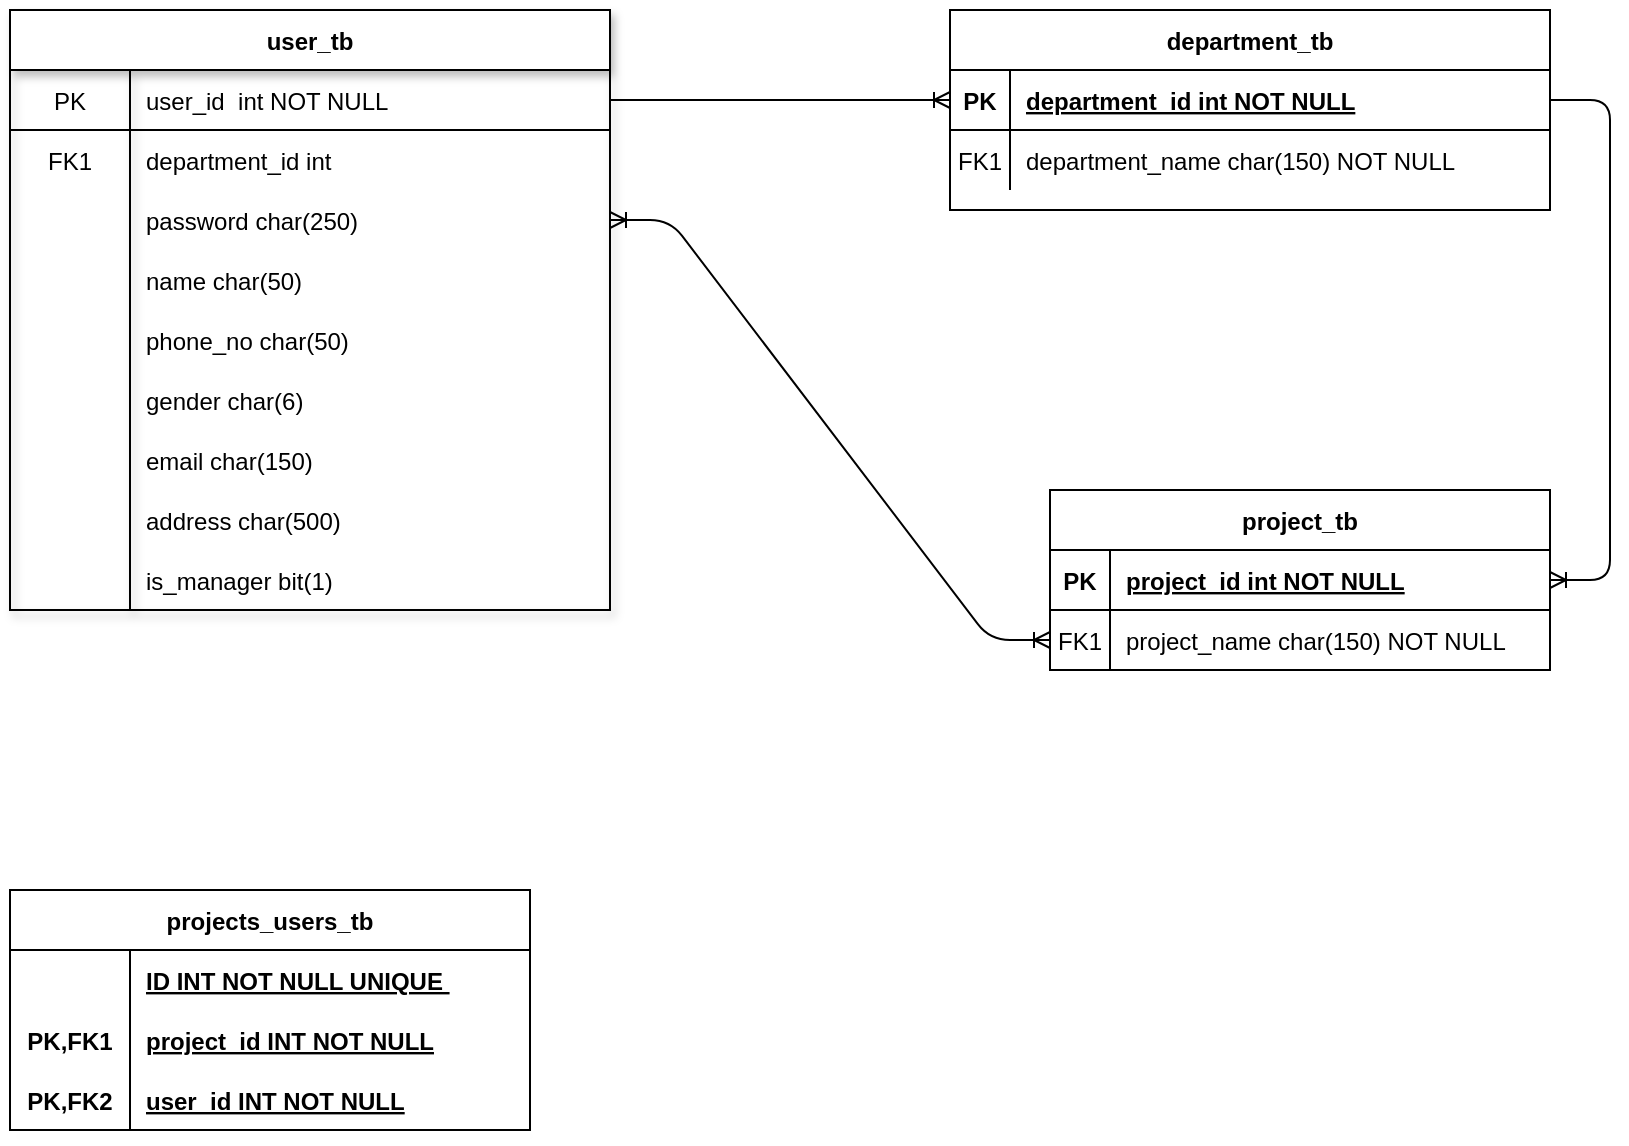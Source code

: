 <mxfile version="15.0.3" type="device"><diagram id="R2lEEEUBdFMjLlhIrx00" name="Page-1"><mxGraphModel dx="1038" dy="489" grid="1" gridSize="10" guides="1" tooltips="1" connect="1" arrows="1" fold="1" page="1" pageScale="1" pageWidth="850" pageHeight="1100" math="0" shadow="0" extFonts="Permanent Marker^https://fonts.googleapis.com/css?family=Permanent+Marker"><root><mxCell id="0"/><mxCell id="1" parent="0"/><mxCell id="C-vyLk0tnHw3VtMMgP7b-2" value="department_tb" style="shape=table;startSize=30;container=1;collapsible=1;childLayout=tableLayout;fixedRows=1;rowLines=0;fontStyle=1;align=center;resizeLast=1;" parent="1" vertex="1"><mxGeometry x="500" y="90" width="300" height="100" as="geometry"/></mxCell><mxCell id="C-vyLk0tnHw3VtMMgP7b-3" value="" style="shape=partialRectangle;collapsible=0;dropTarget=0;pointerEvents=0;fillColor=none;points=[[0,0.5],[1,0.5]];portConstraint=eastwest;top=0;left=0;right=0;bottom=1;" parent="C-vyLk0tnHw3VtMMgP7b-2" vertex="1"><mxGeometry y="30" width="300" height="30" as="geometry"/></mxCell><mxCell id="C-vyLk0tnHw3VtMMgP7b-4" value="PK" style="shape=partialRectangle;overflow=hidden;connectable=0;fillColor=none;top=0;left=0;bottom=0;right=0;fontStyle=1;" parent="C-vyLk0tnHw3VtMMgP7b-3" vertex="1"><mxGeometry width="30" height="30" as="geometry"/></mxCell><mxCell id="C-vyLk0tnHw3VtMMgP7b-5" value="department_id int NOT NULL " style="shape=partialRectangle;overflow=hidden;connectable=0;fillColor=none;top=0;left=0;bottom=0;right=0;align=left;spacingLeft=6;fontStyle=5;" parent="C-vyLk0tnHw3VtMMgP7b-3" vertex="1"><mxGeometry x="30" width="270" height="30" as="geometry"/></mxCell><mxCell id="C-vyLk0tnHw3VtMMgP7b-6" value="" style="shape=partialRectangle;collapsible=0;dropTarget=0;pointerEvents=0;fillColor=none;points=[[0,0.5],[1,0.5]];portConstraint=eastwest;top=0;left=0;right=0;bottom=0;" parent="C-vyLk0tnHw3VtMMgP7b-2" vertex="1"><mxGeometry y="60" width="300" height="30" as="geometry"/></mxCell><mxCell id="C-vyLk0tnHw3VtMMgP7b-7" value="FK1" style="shape=partialRectangle;overflow=hidden;connectable=0;fillColor=none;top=0;left=0;bottom=0;right=0;" parent="C-vyLk0tnHw3VtMMgP7b-6" vertex="1"><mxGeometry width="30" height="30" as="geometry"/></mxCell><mxCell id="C-vyLk0tnHw3VtMMgP7b-8" value="department_name char(150) NOT NULL" style="shape=partialRectangle;overflow=hidden;connectable=0;fillColor=none;top=0;left=0;bottom=0;right=0;align=left;spacingLeft=6;" parent="C-vyLk0tnHw3VtMMgP7b-6" vertex="1"><mxGeometry x="30" width="270" height="30" as="geometry"/></mxCell><mxCell id="C-vyLk0tnHw3VtMMgP7b-13" value="project_tb" style="shape=table;startSize=30;container=1;collapsible=1;childLayout=tableLayout;fixedRows=1;rowLines=0;fontStyle=1;align=center;resizeLast=1;" parent="1" vertex="1"><mxGeometry x="550" y="330" width="250" height="90" as="geometry"/></mxCell><mxCell id="C-vyLk0tnHw3VtMMgP7b-14" value="" style="shape=partialRectangle;collapsible=0;dropTarget=0;pointerEvents=0;fillColor=none;points=[[0,0.5],[1,0.5]];portConstraint=eastwest;top=0;left=0;right=0;bottom=1;" parent="C-vyLk0tnHw3VtMMgP7b-13" vertex="1"><mxGeometry y="30" width="250" height="30" as="geometry"/></mxCell><mxCell id="C-vyLk0tnHw3VtMMgP7b-15" value="PK" style="shape=partialRectangle;overflow=hidden;connectable=0;fillColor=none;top=0;left=0;bottom=0;right=0;fontStyle=1;" parent="C-vyLk0tnHw3VtMMgP7b-14" vertex="1"><mxGeometry width="30" height="30" as="geometry"/></mxCell><mxCell id="C-vyLk0tnHw3VtMMgP7b-16" value="project_id int NOT NULL " style="shape=partialRectangle;overflow=hidden;connectable=0;fillColor=none;top=0;left=0;bottom=0;right=0;align=left;spacingLeft=6;fontStyle=5;" parent="C-vyLk0tnHw3VtMMgP7b-14" vertex="1"><mxGeometry x="30" width="220" height="30" as="geometry"/></mxCell><mxCell id="C-vyLk0tnHw3VtMMgP7b-17" value="" style="shape=partialRectangle;collapsible=0;dropTarget=0;pointerEvents=0;fillColor=none;points=[[0,0.5],[1,0.5]];portConstraint=eastwest;top=0;left=0;right=0;bottom=0;" parent="C-vyLk0tnHw3VtMMgP7b-13" vertex="1"><mxGeometry y="60" width="250" height="30" as="geometry"/></mxCell><mxCell id="C-vyLk0tnHw3VtMMgP7b-18" value="FK1" style="shape=partialRectangle;overflow=hidden;connectable=0;fillColor=none;top=0;left=0;bottom=0;right=0;" parent="C-vyLk0tnHw3VtMMgP7b-17" vertex="1"><mxGeometry width="30" height="30" as="geometry"/></mxCell><mxCell id="C-vyLk0tnHw3VtMMgP7b-19" value="project_name char(150) NOT NULL" style="shape=partialRectangle;overflow=hidden;connectable=0;fillColor=none;top=0;left=0;bottom=0;right=0;align=left;spacingLeft=6;" parent="C-vyLk0tnHw3VtMMgP7b-17" vertex="1"><mxGeometry x="30" width="220" height="30" as="geometry"/></mxCell><mxCell id="jwZkM3hhSUy7BRbLTvNE-15" value="user_tb" style="shape=table;startSize=30;container=1;collapsible=1;childLayout=tableLayout;fixedRows=1;rowLines=0;fontStyle=1;align=center;resizeLast=1;shadow=1;" vertex="1" parent="1"><mxGeometry x="30" y="90" width="300" height="300" as="geometry"/></mxCell><mxCell id="jwZkM3hhSUy7BRbLTvNE-19" value="" style="shape=partialRectangle;collapsible=0;dropTarget=0;pointerEvents=0;fillColor=none;top=0;left=0;bottom=1;right=0;points=[[0,0.5],[1,0.5]];portConstraint=eastwest;" vertex="1" parent="jwZkM3hhSUy7BRbLTvNE-15"><mxGeometry y="30" width="300" height="30" as="geometry"/></mxCell><mxCell id="jwZkM3hhSUy7BRbLTvNE-20" value="PK" style="shape=partialRectangle;connectable=0;fillColor=none;top=0;left=0;bottom=0;right=0;fontStyle=0;overflow=hidden;" vertex="1" parent="jwZkM3hhSUy7BRbLTvNE-19"><mxGeometry width="60" height="30" as="geometry"/></mxCell><mxCell id="jwZkM3hhSUy7BRbLTvNE-21" value="user_id  int NOT NULL" style="shape=partialRectangle;connectable=0;fillColor=none;top=0;left=0;bottom=0;right=0;align=left;spacingLeft=6;fontStyle=0;overflow=hidden;" vertex="1" parent="jwZkM3hhSUy7BRbLTvNE-19"><mxGeometry x="60" width="240" height="30" as="geometry"/></mxCell><mxCell id="jwZkM3hhSUy7BRbLTvNE-115" style="shape=partialRectangle;collapsible=0;dropTarget=0;pointerEvents=0;fillColor=none;top=0;left=0;bottom=0;right=0;points=[[0,0.5],[1,0.5]];portConstraint=eastwest;" vertex="1" parent="jwZkM3hhSUy7BRbLTvNE-15"><mxGeometry y="60" width="300" height="30" as="geometry"/></mxCell><mxCell id="jwZkM3hhSUy7BRbLTvNE-116" value="FK1" style="shape=partialRectangle;connectable=0;fillColor=none;top=0;left=0;bottom=0;right=0;editable=1;overflow=hidden;" vertex="1" parent="jwZkM3hhSUy7BRbLTvNE-115"><mxGeometry width="60" height="30" as="geometry"/></mxCell><mxCell id="jwZkM3hhSUy7BRbLTvNE-117" value="department_id int" style="shape=partialRectangle;connectable=0;fillColor=none;top=0;left=0;bottom=0;right=0;align=left;spacingLeft=6;overflow=hidden;" vertex="1" parent="jwZkM3hhSUy7BRbLTvNE-115"><mxGeometry x="60" width="240" height="30" as="geometry"/></mxCell><mxCell id="jwZkM3hhSUy7BRbLTvNE-25" value="" style="shape=partialRectangle;collapsible=0;dropTarget=0;pointerEvents=0;fillColor=none;top=0;left=0;bottom=0;right=0;points=[[0,0.5],[1,0.5]];portConstraint=eastwest;" vertex="1" parent="jwZkM3hhSUy7BRbLTvNE-15"><mxGeometry y="90" width="300" height="30" as="geometry"/></mxCell><mxCell id="jwZkM3hhSUy7BRbLTvNE-26" value="" style="shape=partialRectangle;connectable=0;fillColor=none;top=0;left=0;bottom=0;right=0;editable=1;overflow=hidden;" vertex="1" parent="jwZkM3hhSUy7BRbLTvNE-25"><mxGeometry width="60" height="30" as="geometry"/></mxCell><mxCell id="jwZkM3hhSUy7BRbLTvNE-27" value="password char(250)" style="shape=partialRectangle;connectable=0;fillColor=none;top=0;left=0;bottom=0;right=0;align=left;spacingLeft=6;overflow=hidden;" vertex="1" parent="jwZkM3hhSUy7BRbLTvNE-25"><mxGeometry x="60" width="240" height="30" as="geometry"/></mxCell><mxCell id="jwZkM3hhSUy7BRbLTvNE-97" style="shape=partialRectangle;collapsible=0;dropTarget=0;pointerEvents=0;fillColor=none;top=0;left=0;bottom=0;right=0;points=[[0,0.5],[1,0.5]];portConstraint=eastwest;" vertex="1" parent="jwZkM3hhSUy7BRbLTvNE-15"><mxGeometry y="120" width="300" height="30" as="geometry"/></mxCell><mxCell id="jwZkM3hhSUy7BRbLTvNE-98" style="shape=partialRectangle;connectable=0;fillColor=none;top=0;left=0;bottom=0;right=0;editable=1;overflow=hidden;" vertex="1" parent="jwZkM3hhSUy7BRbLTvNE-97"><mxGeometry width="60" height="30" as="geometry"/></mxCell><mxCell id="jwZkM3hhSUy7BRbLTvNE-99" value="name char(50)" style="shape=partialRectangle;connectable=0;fillColor=none;top=0;left=0;bottom=0;right=0;align=left;spacingLeft=6;overflow=hidden;" vertex="1" parent="jwZkM3hhSUy7BRbLTvNE-97"><mxGeometry x="60" width="240" height="30" as="geometry"/></mxCell><mxCell id="jwZkM3hhSUy7BRbLTvNE-100" style="shape=partialRectangle;collapsible=0;dropTarget=0;pointerEvents=0;fillColor=none;top=0;left=0;bottom=0;right=0;points=[[0,0.5],[1,0.5]];portConstraint=eastwest;" vertex="1" parent="jwZkM3hhSUy7BRbLTvNE-15"><mxGeometry y="150" width="300" height="30" as="geometry"/></mxCell><mxCell id="jwZkM3hhSUy7BRbLTvNE-101" style="shape=partialRectangle;connectable=0;fillColor=none;top=0;left=0;bottom=0;right=0;editable=1;overflow=hidden;" vertex="1" parent="jwZkM3hhSUy7BRbLTvNE-100"><mxGeometry width="60" height="30" as="geometry"/></mxCell><mxCell id="jwZkM3hhSUy7BRbLTvNE-102" value="phone_no char(50)" style="shape=partialRectangle;connectable=0;fillColor=none;top=0;left=0;bottom=0;right=0;align=left;spacingLeft=6;overflow=hidden;" vertex="1" parent="jwZkM3hhSUy7BRbLTvNE-100"><mxGeometry x="60" width="240" height="30" as="geometry"/></mxCell><mxCell id="jwZkM3hhSUy7BRbLTvNE-103" style="shape=partialRectangle;collapsible=0;dropTarget=0;pointerEvents=0;fillColor=none;top=0;left=0;bottom=0;right=0;points=[[0,0.5],[1,0.5]];portConstraint=eastwest;" vertex="1" parent="jwZkM3hhSUy7BRbLTvNE-15"><mxGeometry y="180" width="300" height="30" as="geometry"/></mxCell><mxCell id="jwZkM3hhSUy7BRbLTvNE-104" style="shape=partialRectangle;connectable=0;fillColor=none;top=0;left=0;bottom=0;right=0;editable=1;overflow=hidden;" vertex="1" parent="jwZkM3hhSUy7BRbLTvNE-103"><mxGeometry width="60" height="30" as="geometry"/></mxCell><mxCell id="jwZkM3hhSUy7BRbLTvNE-105" value="gender char(6)" style="shape=partialRectangle;connectable=0;fillColor=none;top=0;left=0;bottom=0;right=0;align=left;spacingLeft=6;overflow=hidden;" vertex="1" parent="jwZkM3hhSUy7BRbLTvNE-103"><mxGeometry x="60" width="240" height="30" as="geometry"/></mxCell><mxCell id="jwZkM3hhSUy7BRbLTvNE-106" style="shape=partialRectangle;collapsible=0;dropTarget=0;pointerEvents=0;fillColor=none;top=0;left=0;bottom=0;right=0;points=[[0,0.5],[1,0.5]];portConstraint=eastwest;" vertex="1" parent="jwZkM3hhSUy7BRbLTvNE-15"><mxGeometry y="210" width="300" height="30" as="geometry"/></mxCell><mxCell id="jwZkM3hhSUy7BRbLTvNE-107" value="&#10;&#10;&lt;span style=&quot;color: rgb(0, 0, 0); font-family: helvetica; font-size: 12px; font-style: normal; font-weight: 400; letter-spacing: normal; text-align: left; text-indent: 0px; text-transform: none; word-spacing: 0px; background-color: rgb(248, 249, 250); display: inline; float: none;&quot;&gt;email char(150)&lt;/span&gt;&#10;&#10;" style="shape=partialRectangle;connectable=0;fillColor=none;top=0;left=0;bottom=0;right=0;editable=1;overflow=hidden;" vertex="1" parent="jwZkM3hhSUy7BRbLTvNE-106"><mxGeometry width="60" height="30" as="geometry"/></mxCell><mxCell id="jwZkM3hhSUy7BRbLTvNE-108" value="email char(150)" style="shape=partialRectangle;connectable=0;fillColor=none;top=0;left=0;bottom=0;right=0;align=left;spacingLeft=6;overflow=hidden;" vertex="1" parent="jwZkM3hhSUy7BRbLTvNE-106"><mxGeometry x="60" width="240" height="30" as="geometry"/></mxCell><mxCell id="jwZkM3hhSUy7BRbLTvNE-109" style="shape=partialRectangle;collapsible=0;dropTarget=0;pointerEvents=0;fillColor=none;top=0;left=0;bottom=0;right=0;points=[[0,0.5],[1,0.5]];portConstraint=eastwest;" vertex="1" parent="jwZkM3hhSUy7BRbLTvNE-15"><mxGeometry y="240" width="300" height="30" as="geometry"/></mxCell><mxCell id="jwZkM3hhSUy7BRbLTvNE-110" style="shape=partialRectangle;connectable=0;fillColor=none;top=0;left=0;bottom=0;right=0;editable=1;overflow=hidden;" vertex="1" parent="jwZkM3hhSUy7BRbLTvNE-109"><mxGeometry width="60" height="30" as="geometry"/></mxCell><mxCell id="jwZkM3hhSUy7BRbLTvNE-111" value="address char(500)" style="shape=partialRectangle;connectable=0;fillColor=none;top=0;left=0;bottom=0;right=0;align=left;spacingLeft=6;overflow=hidden;" vertex="1" parent="jwZkM3hhSUy7BRbLTvNE-109"><mxGeometry x="60" width="240" height="30" as="geometry"/></mxCell><mxCell id="jwZkM3hhSUy7BRbLTvNE-112" style="shape=partialRectangle;collapsible=0;dropTarget=0;pointerEvents=0;fillColor=none;top=0;left=0;bottom=0;right=0;points=[[0,0.5],[1,0.5]];portConstraint=eastwest;" vertex="1" parent="jwZkM3hhSUy7BRbLTvNE-15"><mxGeometry y="270" width="300" height="30" as="geometry"/></mxCell><mxCell id="jwZkM3hhSUy7BRbLTvNE-113" style="shape=partialRectangle;connectable=0;fillColor=none;top=0;left=0;bottom=0;right=0;editable=1;overflow=hidden;" vertex="1" parent="jwZkM3hhSUy7BRbLTvNE-112"><mxGeometry width="60" height="30" as="geometry"/></mxCell><mxCell id="jwZkM3hhSUy7BRbLTvNE-114" value="is_manager bit(1)" style="shape=partialRectangle;connectable=0;fillColor=none;top=0;left=0;bottom=0;right=0;align=left;spacingLeft=6;overflow=hidden;" vertex="1" parent="jwZkM3hhSUy7BRbLTvNE-112"><mxGeometry x="60" width="240" height="30" as="geometry"/></mxCell><mxCell id="jwZkM3hhSUy7BRbLTvNE-146" value="" style="edgeStyle=entityRelationEdgeStyle;fontSize=12;html=1;endArrow=ERoneToMany;startArrow=ERoneToMany;entryX=1;entryY=0.5;entryDx=0;entryDy=0;exitX=0;exitY=0.5;exitDx=0;exitDy=0;" edge="1" parent="1" source="C-vyLk0tnHw3VtMMgP7b-17" target="jwZkM3hhSUy7BRbLTvNE-25"><mxGeometry width="100" height="100" relative="1" as="geometry"><mxPoint x="800" y="410" as="sourcePoint"/><mxPoint x="580" y="340" as="targetPoint"/></mxGeometry></mxCell><mxCell id="jwZkM3hhSUy7BRbLTvNE-147" value="" style="edgeStyle=entityRelationEdgeStyle;fontSize=12;html=1;endArrow=ERoneToMany;entryX=0;entryY=0.5;entryDx=0;entryDy=0;" edge="1" parent="1" target="C-vyLk0tnHw3VtMMgP7b-3"><mxGeometry width="100" height="100" relative="1" as="geometry"><mxPoint x="330" y="135" as="sourcePoint"/><mxPoint x="440" y="250" as="targetPoint"/></mxGeometry></mxCell><mxCell id="jwZkM3hhSUy7BRbLTvNE-148" value="" style="edgeStyle=entityRelationEdgeStyle;fontSize=12;html=1;endArrow=ERoneToMany;entryX=1;entryY=0.5;entryDx=0;entryDy=0;exitX=1;exitY=0.5;exitDx=0;exitDy=0;" edge="1" parent="1" source="C-vyLk0tnHw3VtMMgP7b-3" target="C-vyLk0tnHw3VtMMgP7b-14"><mxGeometry width="100" height="100" relative="1" as="geometry"><mxPoint x="340" y="235" as="sourcePoint"/><mxPoint x="510" y="145" as="targetPoint"/></mxGeometry></mxCell><mxCell id="jwZkM3hhSUy7BRbLTvNE-149" value="projects_users_tb" style="shape=table;startSize=30;container=1;collapsible=1;childLayout=tableLayout;fixedRows=1;rowLines=0;fontStyle=1;align=center;resizeLast=1;shadow=0;flipV=0;flipH=1;" vertex="1" parent="1"><mxGeometry x="30" y="530" width="260" height="120" as="geometry"/></mxCell><mxCell id="jwZkM3hhSUy7BRbLTvNE-156" style="shape=partialRectangle;collapsible=0;dropTarget=0;pointerEvents=0;fillColor=none;top=0;left=0;bottom=0;right=0;points=[[0,0.5],[1,0.5]];portConstraint=eastwest;" vertex="1" parent="jwZkM3hhSUy7BRbLTvNE-149"><mxGeometry y="30" width="260" height="30" as="geometry"/></mxCell><mxCell id="jwZkM3hhSUy7BRbLTvNE-157" style="shape=partialRectangle;connectable=0;fillColor=none;top=0;left=0;bottom=0;right=0;fontStyle=1;overflow=hidden;" vertex="1" parent="jwZkM3hhSUy7BRbLTvNE-156"><mxGeometry width="60" height="30" as="geometry"/></mxCell><mxCell id="jwZkM3hhSUy7BRbLTvNE-158" value="ID INT NOT NULL UNIQUE " style="shape=partialRectangle;connectable=0;fillColor=none;top=0;left=0;bottom=0;right=0;align=left;spacingLeft=6;fontStyle=5;overflow=hidden;" vertex="1" parent="jwZkM3hhSUy7BRbLTvNE-156"><mxGeometry x="60" width="200" height="30" as="geometry"/></mxCell><mxCell id="jwZkM3hhSUy7BRbLTvNE-150" value="" style="shape=partialRectangle;collapsible=0;dropTarget=0;pointerEvents=0;fillColor=none;top=0;left=0;bottom=0;right=0;points=[[0,0.5],[1,0.5]];portConstraint=eastwest;" vertex="1" parent="jwZkM3hhSUy7BRbLTvNE-149"><mxGeometry y="60" width="260" height="30" as="geometry"/></mxCell><mxCell id="jwZkM3hhSUy7BRbLTvNE-151" value="PK,FK1" style="shape=partialRectangle;connectable=0;fillColor=none;top=0;left=0;bottom=0;right=0;fontStyle=1;overflow=hidden;" vertex="1" parent="jwZkM3hhSUy7BRbLTvNE-150"><mxGeometry width="60" height="30" as="geometry"/></mxCell><mxCell id="jwZkM3hhSUy7BRbLTvNE-152" value="project_id INT NOT NULL" style="shape=partialRectangle;connectable=0;fillColor=none;top=0;left=0;bottom=0;right=0;align=left;spacingLeft=6;fontStyle=5;overflow=hidden;" vertex="1" parent="jwZkM3hhSUy7BRbLTvNE-150"><mxGeometry x="60" width="200" height="30" as="geometry"/></mxCell><mxCell id="jwZkM3hhSUy7BRbLTvNE-153" value="" style="shape=partialRectangle;collapsible=0;dropTarget=0;pointerEvents=0;fillColor=none;top=0;left=0;bottom=1;right=0;points=[[0,0.5],[1,0.5]];portConstraint=eastwest;shadow=1;strokeWidth=0;" vertex="1" parent="jwZkM3hhSUy7BRbLTvNE-149"><mxGeometry y="90" width="260" height="30" as="geometry"/></mxCell><mxCell id="jwZkM3hhSUy7BRbLTvNE-154" value="PK,FK2" style="shape=partialRectangle;connectable=0;fillColor=none;top=0;left=0;bottom=0;right=0;fontStyle=1;overflow=hidden;" vertex="1" parent="jwZkM3hhSUy7BRbLTvNE-153"><mxGeometry width="60" height="30" as="geometry"/></mxCell><mxCell id="jwZkM3hhSUy7BRbLTvNE-155" value="user_id INT NOT NULL" style="shape=partialRectangle;connectable=0;fillColor=none;top=0;left=0;bottom=0;right=0;align=left;spacingLeft=6;fontStyle=5;overflow=hidden;" vertex="1" parent="jwZkM3hhSUy7BRbLTvNE-153"><mxGeometry x="60" width="200" height="30" as="geometry"/></mxCell></root></mxGraphModel></diagram></mxfile>
